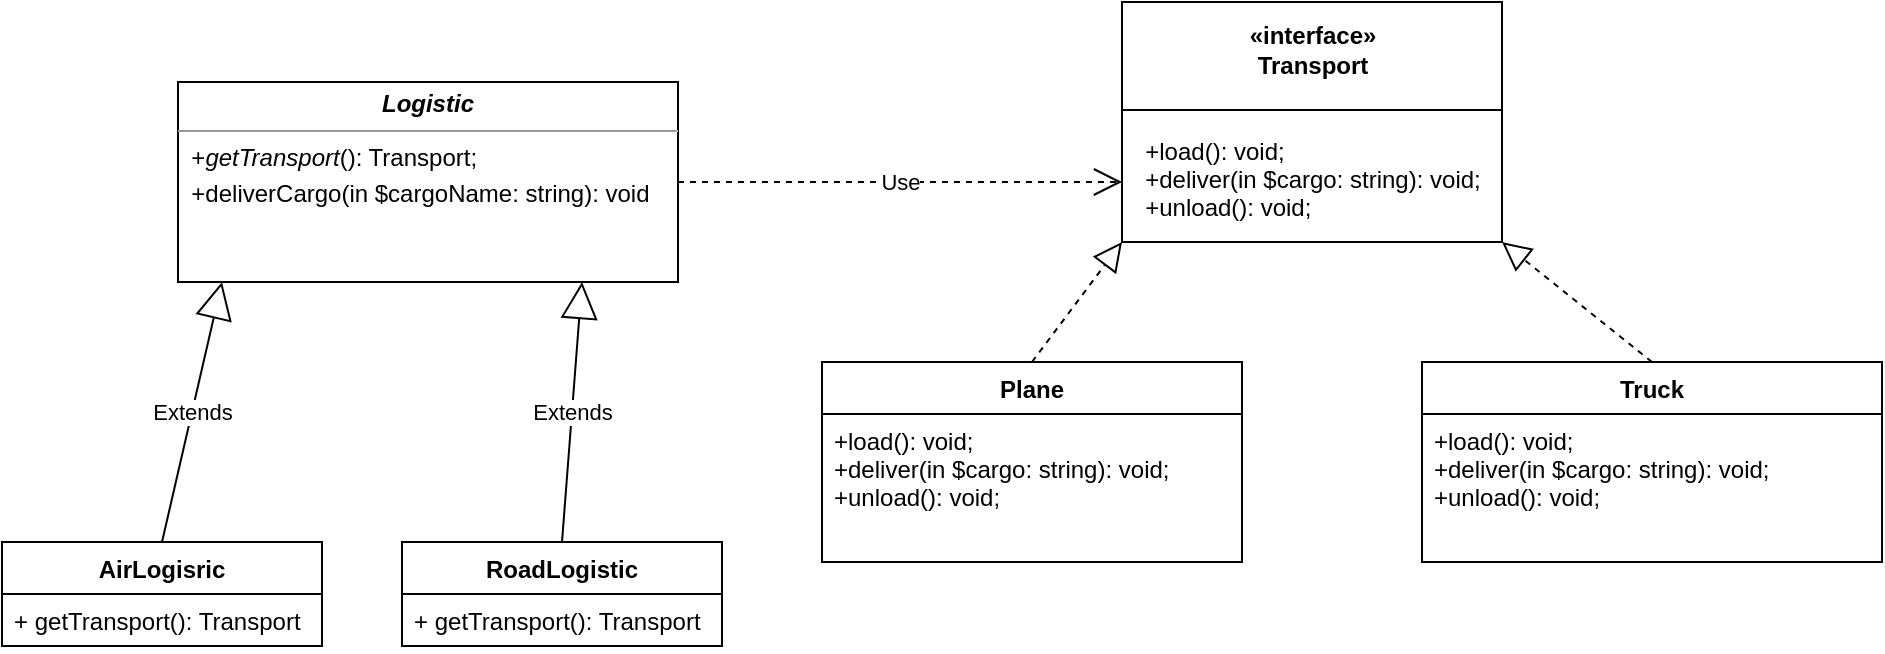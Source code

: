 <mxfile>
    <diagram id="u_EyxP7I75LIzb6LYUxE" name="Страница 1">
        <mxGraphModel dx="3448" dy="650" grid="1" gridSize="10" guides="1" tooltips="1" connect="1" arrows="1" fold="1" page="1" pageScale="1" pageWidth="827" pageHeight="1169" math="0" shadow="0">
            <root>
                <mxCell id="0"/>
                <mxCell id="1" parent="0"/>
                <mxCell id="Pinv0qDsa1NJ0LJ_d0EH-5" value="" style="group" parent="1" vertex="1" connectable="0">
                    <mxGeometry x="-1870" y="50" width="190" height="120" as="geometry"/>
                </mxCell>
                <mxCell id="Pinv0qDsa1NJ0LJ_d0EH-3" value="«interface»&lt;br&gt;&lt;span&gt;Transport&lt;/span&gt;&lt;br&gt;&lt;br&gt;&lt;br&gt;&lt;div style=&quot;text-align: left&quot;&gt;&lt;span style=&quot;font-weight: normal&quot;&gt;+load(): void;&lt;/span&gt;&lt;/div&gt;&lt;div style=&quot;text-align: left&quot;&gt;&lt;span style=&quot;font-weight: normal&quot;&gt;+deliver(in $cargo: string): void;&lt;/span&gt;&lt;/div&gt;&lt;div style=&quot;text-align: left&quot;&gt;&lt;span style=&quot;font-weight: normal&quot;&gt;+unload(): void;&lt;/span&gt;&lt;/div&gt;" style="html=1;fontStyle=1" parent="Pinv0qDsa1NJ0LJ_d0EH-5" vertex="1">
                    <mxGeometry width="190" height="120" as="geometry"/>
                </mxCell>
                <mxCell id="Pinv0qDsa1NJ0LJ_d0EH-4" value="" style="line;strokeWidth=1;fillColor=none;align=left;verticalAlign=middle;spacingTop=-1;spacingLeft=3;spacingRight=3;rotatable=0;labelPosition=right;points=[];portConstraint=eastwest;" parent="Pinv0qDsa1NJ0LJ_d0EH-5" vertex="1">
                    <mxGeometry y="50" width="190" height="8" as="geometry"/>
                </mxCell>
                <mxCell id="VqiaMNYEF81Nw4HCaLkb-1" value="Truck" style="swimlane;fontStyle=1;align=center;verticalAlign=top;childLayout=stackLayout;horizontal=1;startSize=26;horizontalStack=0;resizeParent=1;resizeParentMax=0;resizeLast=0;collapsible=1;marginBottom=0;" parent="1" vertex="1">
                    <mxGeometry x="-1720" y="230" width="230" height="100" as="geometry"/>
                </mxCell>
                <mxCell id="VqiaMNYEF81Nw4HCaLkb-4" value="+load(): void;&#10;+deliver(in $cargo: string): void;&#10;+unload(): void;" style="text;strokeColor=none;fillColor=none;align=left;verticalAlign=top;spacingLeft=4;spacingRight=4;overflow=hidden;rotatable=0;points=[[0,0.5],[1,0.5]];portConstraint=eastwest;" parent="VqiaMNYEF81Nw4HCaLkb-1" vertex="1">
                    <mxGeometry y="26" width="230" height="74" as="geometry"/>
                </mxCell>
                <mxCell id="VqiaMNYEF81Nw4HCaLkb-5" value="Plane" style="swimlane;fontStyle=1;align=center;verticalAlign=top;childLayout=stackLayout;horizontal=1;startSize=26;horizontalStack=0;resizeParent=1;resizeParentMax=0;resizeLast=0;collapsible=1;marginBottom=0;" parent="1" vertex="1">
                    <mxGeometry x="-2020" y="230" width="210" height="100" as="geometry"/>
                </mxCell>
                <mxCell id="VqiaMNYEF81Nw4HCaLkb-8" value="+load(): void;&#10;+deliver(in $cargo: string): void;&#10;+unload(): void;" style="text;strokeColor=none;fillColor=none;align=left;verticalAlign=top;spacingLeft=4;spacingRight=4;overflow=hidden;rotatable=0;points=[[0,0.5],[1,0.5]];portConstraint=eastwest;" parent="VqiaMNYEF81Nw4HCaLkb-5" vertex="1">
                    <mxGeometry y="26" width="210" height="74" as="geometry"/>
                </mxCell>
                <mxCell id="VqiaMNYEF81Nw4HCaLkb-11" value="" style="endArrow=block;dashed=1;endFill=0;endSize=12;html=1;rounded=0;exitX=0.5;exitY=0;exitDx=0;exitDy=0;" parent="1" source="VqiaMNYEF81Nw4HCaLkb-5" edge="1">
                    <mxGeometry width="160" relative="1" as="geometry">
                        <mxPoint x="-1970" y="190" as="sourcePoint"/>
                        <mxPoint x="-1870" y="170" as="targetPoint"/>
                    </mxGeometry>
                </mxCell>
                <mxCell id="VqiaMNYEF81Nw4HCaLkb-12" value="" style="endArrow=block;dashed=1;endFill=0;endSize=12;html=1;rounded=0;entryX=1;entryY=1;entryDx=0;entryDy=0;exitX=0.5;exitY=0;exitDx=0;exitDy=0;" parent="1" source="VqiaMNYEF81Nw4HCaLkb-1" target="Pinv0qDsa1NJ0LJ_d0EH-3" edge="1">
                    <mxGeometry width="160" relative="1" as="geometry">
                        <mxPoint x="-1810" y="230" as="sourcePoint"/>
                        <mxPoint x="-1717.5" y="170" as="targetPoint"/>
                    </mxGeometry>
                </mxCell>
                <mxCell id="VqiaMNYEF81Nw4HCaLkb-14" value="&lt;p style=&quot;margin: 0px ; margin-top: 4px ; text-align: center&quot;&gt;&lt;b&gt;&lt;i&gt;Logistic&lt;/i&gt;&lt;/b&gt;&lt;/p&gt;&lt;hr size=&quot;1&quot;&gt;&lt;div style=&quot;height: 2px&quot;&gt;&amp;nbsp; +&lt;i&gt;getTransport&lt;/i&gt;(): Transport;&lt;/div&gt;&lt;div style=&quot;height: 2px&quot;&gt;&lt;br&gt;&lt;/div&gt;&lt;div style=&quot;height: 2px&quot;&gt;&lt;br&gt;&lt;/div&gt;&lt;div style=&quot;height: 2px&quot;&gt;&lt;br&gt;&lt;/div&gt;&lt;div style=&quot;height: 2px&quot;&gt;&lt;br&gt;&lt;/div&gt;&lt;div style=&quot;height: 2px&quot;&gt;&lt;br&gt;&lt;/div&gt;&lt;div style=&quot;height: 2px&quot;&gt;&lt;br&gt;&lt;/div&gt;&lt;div style=&quot;height: 2px&quot;&gt;&lt;br&gt;&lt;/div&gt;&lt;div style=&quot;height: 2px&quot;&gt;&lt;br&gt;&lt;/div&gt;&lt;div style=&quot;height: 2px&quot;&gt;&amp;nbsp; +deliverCargo(in $cargoName: string): void&lt;/div&gt;&lt;div style=&quot;height: 2px&quot;&gt;&lt;br&gt;&lt;/div&gt;" style="verticalAlign=top;align=left;overflow=fill;fontSize=12;fontFamily=Helvetica;html=1;" parent="1" vertex="1">
                    <mxGeometry x="-2342" y="90" width="250" height="100" as="geometry"/>
                </mxCell>
                <mxCell id="VqiaMNYEF81Nw4HCaLkb-16" value="AirLogisric" style="swimlane;fontStyle=1;align=center;verticalAlign=top;childLayout=stackLayout;horizontal=1;startSize=26;horizontalStack=0;resizeParent=1;resizeParentMax=0;resizeLast=0;collapsible=1;marginBottom=0;" parent="1" vertex="1">
                    <mxGeometry x="-2430" y="320" width="160" height="52" as="geometry"/>
                </mxCell>
                <mxCell id="VqiaMNYEF81Nw4HCaLkb-19" value="+ getTransport(): Transport" style="text;strokeColor=none;fillColor=none;align=left;verticalAlign=top;spacingLeft=4;spacingRight=4;overflow=hidden;rotatable=0;points=[[0,0.5],[1,0.5]];portConstraint=eastwest;" parent="VqiaMNYEF81Nw4HCaLkb-16" vertex="1">
                    <mxGeometry y="26" width="160" height="26" as="geometry"/>
                </mxCell>
                <mxCell id="VqiaMNYEF81Nw4HCaLkb-20" value="RoadLogistic" style="swimlane;fontStyle=1;align=center;verticalAlign=top;childLayout=stackLayout;horizontal=1;startSize=26;horizontalStack=0;resizeParent=1;resizeParentMax=0;resizeLast=0;collapsible=1;marginBottom=0;" parent="1" vertex="1">
                    <mxGeometry x="-2230" y="320" width="160" height="52" as="geometry"/>
                </mxCell>
                <mxCell id="VqiaMNYEF81Nw4HCaLkb-23" value="+ getTransport(): Transport" style="text;strokeColor=none;fillColor=none;align=left;verticalAlign=top;spacingLeft=4;spacingRight=4;overflow=hidden;rotatable=0;points=[[0,0.5],[1,0.5]];portConstraint=eastwest;" parent="VqiaMNYEF81Nw4HCaLkb-20" vertex="1">
                    <mxGeometry y="26" width="160" height="26" as="geometry"/>
                </mxCell>
                <mxCell id="VqiaMNYEF81Nw4HCaLkb-24" value="Extends" style="endArrow=block;endSize=16;endFill=0;html=1;rounded=0;entryX=0.808;entryY=1;entryDx=0;entryDy=0;entryPerimeter=0;exitX=0.5;exitY=0;exitDx=0;exitDy=0;" parent="1" source="VqiaMNYEF81Nw4HCaLkb-20" target="VqiaMNYEF81Nw4HCaLkb-14" edge="1">
                    <mxGeometry width="160" relative="1" as="geometry">
                        <mxPoint x="-2280" y="279.5" as="sourcePoint"/>
                        <mxPoint x="-2120" y="279.5" as="targetPoint"/>
                    </mxGeometry>
                </mxCell>
                <mxCell id="VqiaMNYEF81Nw4HCaLkb-25" value="Extends" style="endArrow=block;endSize=16;endFill=0;html=1;rounded=0;exitX=0.5;exitY=0;exitDx=0;exitDy=0;entryX=0.088;entryY=1;entryDx=0;entryDy=0;entryPerimeter=0;" parent="1" source="VqiaMNYEF81Nw4HCaLkb-16" target="VqiaMNYEF81Nw4HCaLkb-14" edge="1">
                    <mxGeometry width="160" relative="1" as="geometry">
                        <mxPoint x="-2360" y="270" as="sourcePoint"/>
                        <mxPoint x="-2200" y="270" as="targetPoint"/>
                    </mxGeometry>
                </mxCell>
                <mxCell id="VqiaMNYEF81Nw4HCaLkb-26" value="Use" style="endArrow=open;endSize=12;dashed=1;html=1;rounded=0;exitX=1;exitY=0.5;exitDx=0;exitDy=0;entryX=0;entryY=0.75;entryDx=0;entryDy=0;" parent="1" source="VqiaMNYEF81Nw4HCaLkb-14" target="Pinv0qDsa1NJ0LJ_d0EH-3" edge="1">
                    <mxGeometry width="160" relative="1" as="geometry">
                        <mxPoint x="-1890" y="130" as="sourcePoint"/>
                        <mxPoint x="-1730" y="130" as="targetPoint"/>
                    </mxGeometry>
                </mxCell>
            </root>
        </mxGraphModel>
    </diagram>
</mxfile>